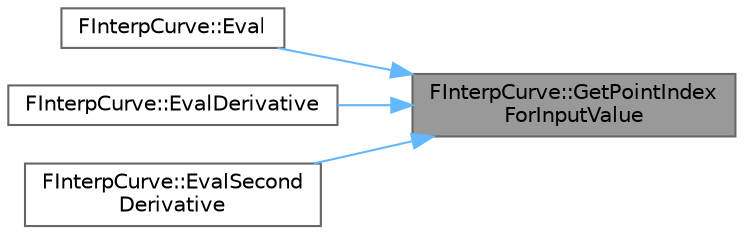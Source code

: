 digraph "FInterpCurve::GetPointIndexForInputValue"
{
 // INTERACTIVE_SVG=YES
 // LATEX_PDF_SIZE
  bgcolor="transparent";
  edge [fontname=Helvetica,fontsize=10,labelfontname=Helvetica,labelfontsize=10];
  node [fontname=Helvetica,fontsize=10,shape=box,height=0.2,width=0.4];
  rankdir="RL";
  Node1 [id="Node000001",label="FInterpCurve::GetPointIndex\lForInputValue",height=0.2,width=0.4,color="gray40", fillcolor="grey60", style="filled", fontcolor="black",tooltip="Finds the lower index of the two points whose input values bound the supplied input value."];
  Node1 -> Node2 [id="edge1_Node000001_Node000002",dir="back",color="steelblue1",style="solid",tooltip=" "];
  Node2 [id="Node000002",label="FInterpCurve::Eval",height=0.2,width=0.4,color="grey40", fillcolor="white", style="filled",URL="$d2/dbf/classFInterpCurve.html#a340e5af4102218e08a94dbf0678cbeef",tooltip="Evaluate the output for an arbitary input value."];
  Node1 -> Node3 [id="edge2_Node000001_Node000003",dir="back",color="steelblue1",style="solid",tooltip=" "];
  Node3 [id="Node000003",label="FInterpCurve::EvalDerivative",height=0.2,width=0.4,color="grey40", fillcolor="white", style="filled",URL="$d2/dbf/classFInterpCurve.html#a72a9c560a419af2abb8518b8a32b8d1f",tooltip="Evaluate the derivative at a point on the curve."];
  Node1 -> Node4 [id="edge3_Node000001_Node000004",dir="back",color="steelblue1",style="solid",tooltip=" "];
  Node4 [id="Node000004",label="FInterpCurve::EvalSecond\lDerivative",height=0.2,width=0.4,color="grey40", fillcolor="white", style="filled",URL="$d2/dbf/classFInterpCurve.html#a7862ef261b11e7c6344274ae672c6662",tooltip="Evaluate the second derivative at a point on the curve."];
}
